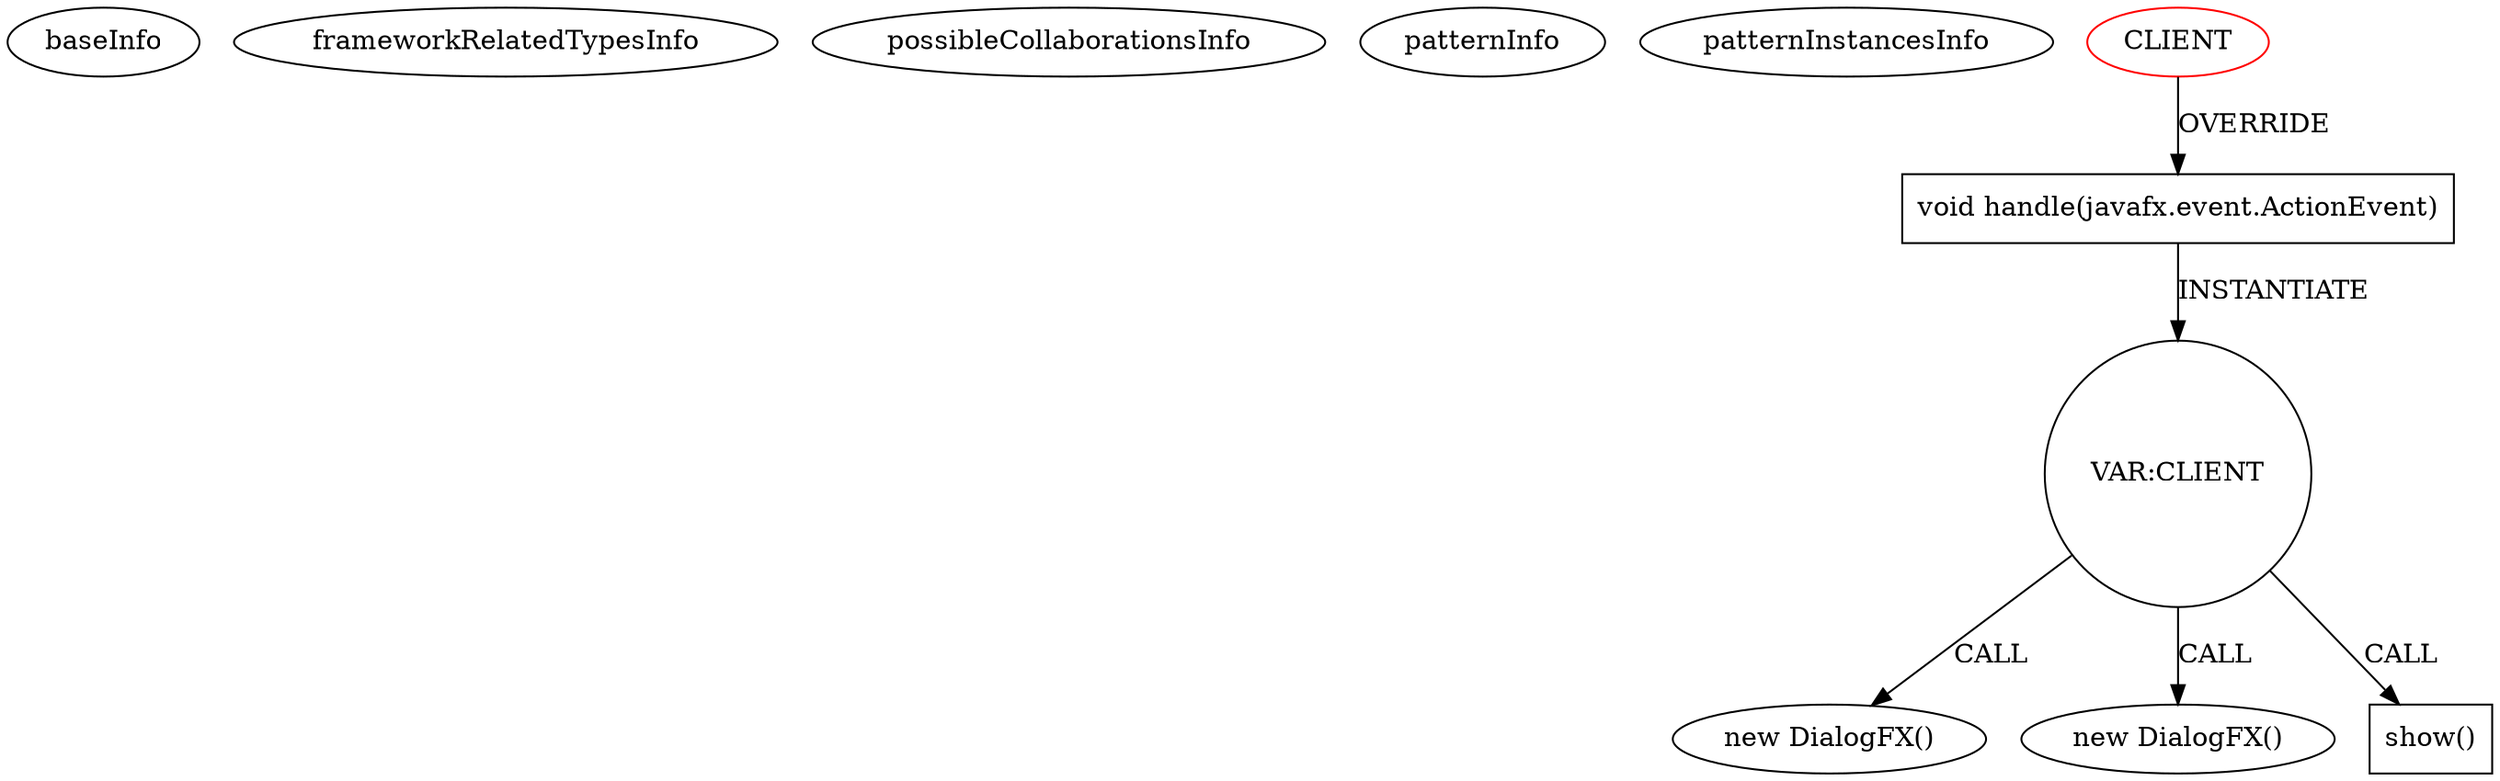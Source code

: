 digraph {
baseInfo[graphId=3398,category="pattern",isAnonymous=false,possibleRelation=false]
frameworkRelatedTypesInfo[]
possibleCollaborationsInfo[]
patternInfo[frequency=3.0,patternRootClient=0]
patternInstancesInfo[0="c1um5y-ShotPatterns~/c1um5y-ShotPatterns/ShotPatterns-master/src/org/shotpatterns/ui/ShotPatternsFX.java~DeleteButtonHandler~2234",1="c1um5y-ShotPatterns~/c1um5y-ShotPatterns/ShotPatterns-master/src/org/shotpatterns/ui/ShotPatternsFX.java~SearchSimilarMoviesButtonHandler~2233",2="c1um5y-ShotPatterns~/c1um5y-ShotPatterns/ShotPatterns-master/src/org/shotpatterns/ui/ShotPatternsFX.java~LoadExcelFilesButtonHandler~2232"]
11[label="new DialogFX()",vertexType="CONSTRUCTOR_CALL",isFrameworkType=false]
12[label="VAR:CLIENT",vertexType="VARIABLE_EXPRESION",isFrameworkType=false,shape=circle]
2[label="void handle(javafx.event.ActionEvent)",vertexType="OVERRIDING_METHOD_DECLARATION",isFrameworkType=false,shape=box]
0[label="CLIENT",vertexType="ROOT_CLIENT_CLASS_DECLARATION",isFrameworkType=false,color=red]
31[label="new DialogFX()",vertexType="CONSTRUCTOR_CALL",isFrameworkType=false]
22[label="show()",vertexType="INSIDE_CALL",isFrameworkType=false,shape=box]
12->22[label="CALL"]
12->11[label="CALL"]
0->2[label="OVERRIDE"]
2->12[label="INSTANTIATE"]
12->31[label="CALL"]
}
